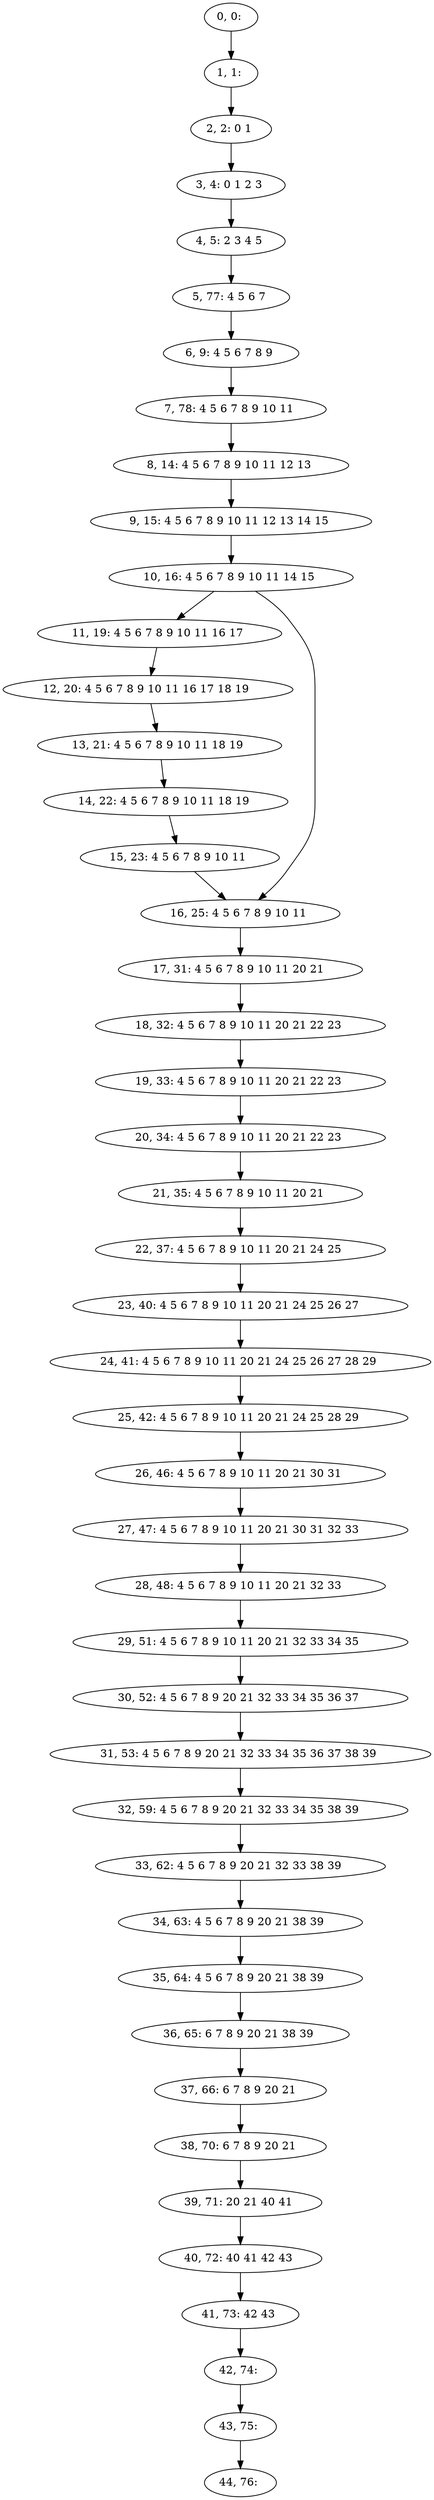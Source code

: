 digraph G {
0[label="0, 0: "];
1[label="1, 1: "];
2[label="2, 2: 0 1 "];
3[label="3, 4: 0 1 2 3 "];
4[label="4, 5: 2 3 4 5 "];
5[label="5, 77: 4 5 6 7 "];
6[label="6, 9: 4 5 6 7 8 9 "];
7[label="7, 78: 4 5 6 7 8 9 10 11 "];
8[label="8, 14: 4 5 6 7 8 9 10 11 12 13 "];
9[label="9, 15: 4 5 6 7 8 9 10 11 12 13 14 15 "];
10[label="10, 16: 4 5 6 7 8 9 10 11 14 15 "];
11[label="11, 19: 4 5 6 7 8 9 10 11 16 17 "];
12[label="12, 20: 4 5 6 7 8 9 10 11 16 17 18 19 "];
13[label="13, 21: 4 5 6 7 8 9 10 11 18 19 "];
14[label="14, 22: 4 5 6 7 8 9 10 11 18 19 "];
15[label="15, 23: 4 5 6 7 8 9 10 11 "];
16[label="16, 25: 4 5 6 7 8 9 10 11 "];
17[label="17, 31: 4 5 6 7 8 9 10 11 20 21 "];
18[label="18, 32: 4 5 6 7 8 9 10 11 20 21 22 23 "];
19[label="19, 33: 4 5 6 7 8 9 10 11 20 21 22 23 "];
20[label="20, 34: 4 5 6 7 8 9 10 11 20 21 22 23 "];
21[label="21, 35: 4 5 6 7 8 9 10 11 20 21 "];
22[label="22, 37: 4 5 6 7 8 9 10 11 20 21 24 25 "];
23[label="23, 40: 4 5 6 7 8 9 10 11 20 21 24 25 26 27 "];
24[label="24, 41: 4 5 6 7 8 9 10 11 20 21 24 25 26 27 28 29 "];
25[label="25, 42: 4 5 6 7 8 9 10 11 20 21 24 25 28 29 "];
26[label="26, 46: 4 5 6 7 8 9 10 11 20 21 30 31 "];
27[label="27, 47: 4 5 6 7 8 9 10 11 20 21 30 31 32 33 "];
28[label="28, 48: 4 5 6 7 8 9 10 11 20 21 32 33 "];
29[label="29, 51: 4 5 6 7 8 9 10 11 20 21 32 33 34 35 "];
30[label="30, 52: 4 5 6 7 8 9 20 21 32 33 34 35 36 37 "];
31[label="31, 53: 4 5 6 7 8 9 20 21 32 33 34 35 36 37 38 39 "];
32[label="32, 59: 4 5 6 7 8 9 20 21 32 33 34 35 38 39 "];
33[label="33, 62: 4 5 6 7 8 9 20 21 32 33 38 39 "];
34[label="34, 63: 4 5 6 7 8 9 20 21 38 39 "];
35[label="35, 64: 4 5 6 7 8 9 20 21 38 39 "];
36[label="36, 65: 6 7 8 9 20 21 38 39 "];
37[label="37, 66: 6 7 8 9 20 21 "];
38[label="38, 70: 6 7 8 9 20 21 "];
39[label="39, 71: 20 21 40 41 "];
40[label="40, 72: 40 41 42 43 "];
41[label="41, 73: 42 43 "];
42[label="42, 74: "];
43[label="43, 75: "];
44[label="44, 76: "];
0->1 ;
1->2 ;
2->3 ;
3->4 ;
4->5 ;
5->6 ;
6->7 ;
7->8 ;
8->9 ;
9->10 ;
10->11 ;
10->16 ;
11->12 ;
12->13 ;
13->14 ;
14->15 ;
15->16 ;
16->17 ;
17->18 ;
18->19 ;
19->20 ;
20->21 ;
21->22 ;
22->23 ;
23->24 ;
24->25 ;
25->26 ;
26->27 ;
27->28 ;
28->29 ;
29->30 ;
30->31 ;
31->32 ;
32->33 ;
33->34 ;
34->35 ;
35->36 ;
36->37 ;
37->38 ;
38->39 ;
39->40 ;
40->41 ;
41->42 ;
42->43 ;
43->44 ;
}
